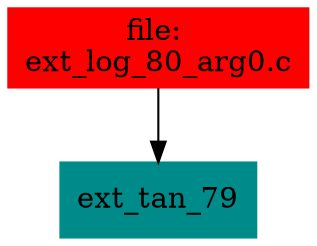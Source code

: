 digraph G {
node [shape=box]

0 [label="file: 
ext_log_80_arg0.c",color=red, style=filled]
1 [label="ext_tan_79",color=cyan4, style=filled]
0 -> 1


}

